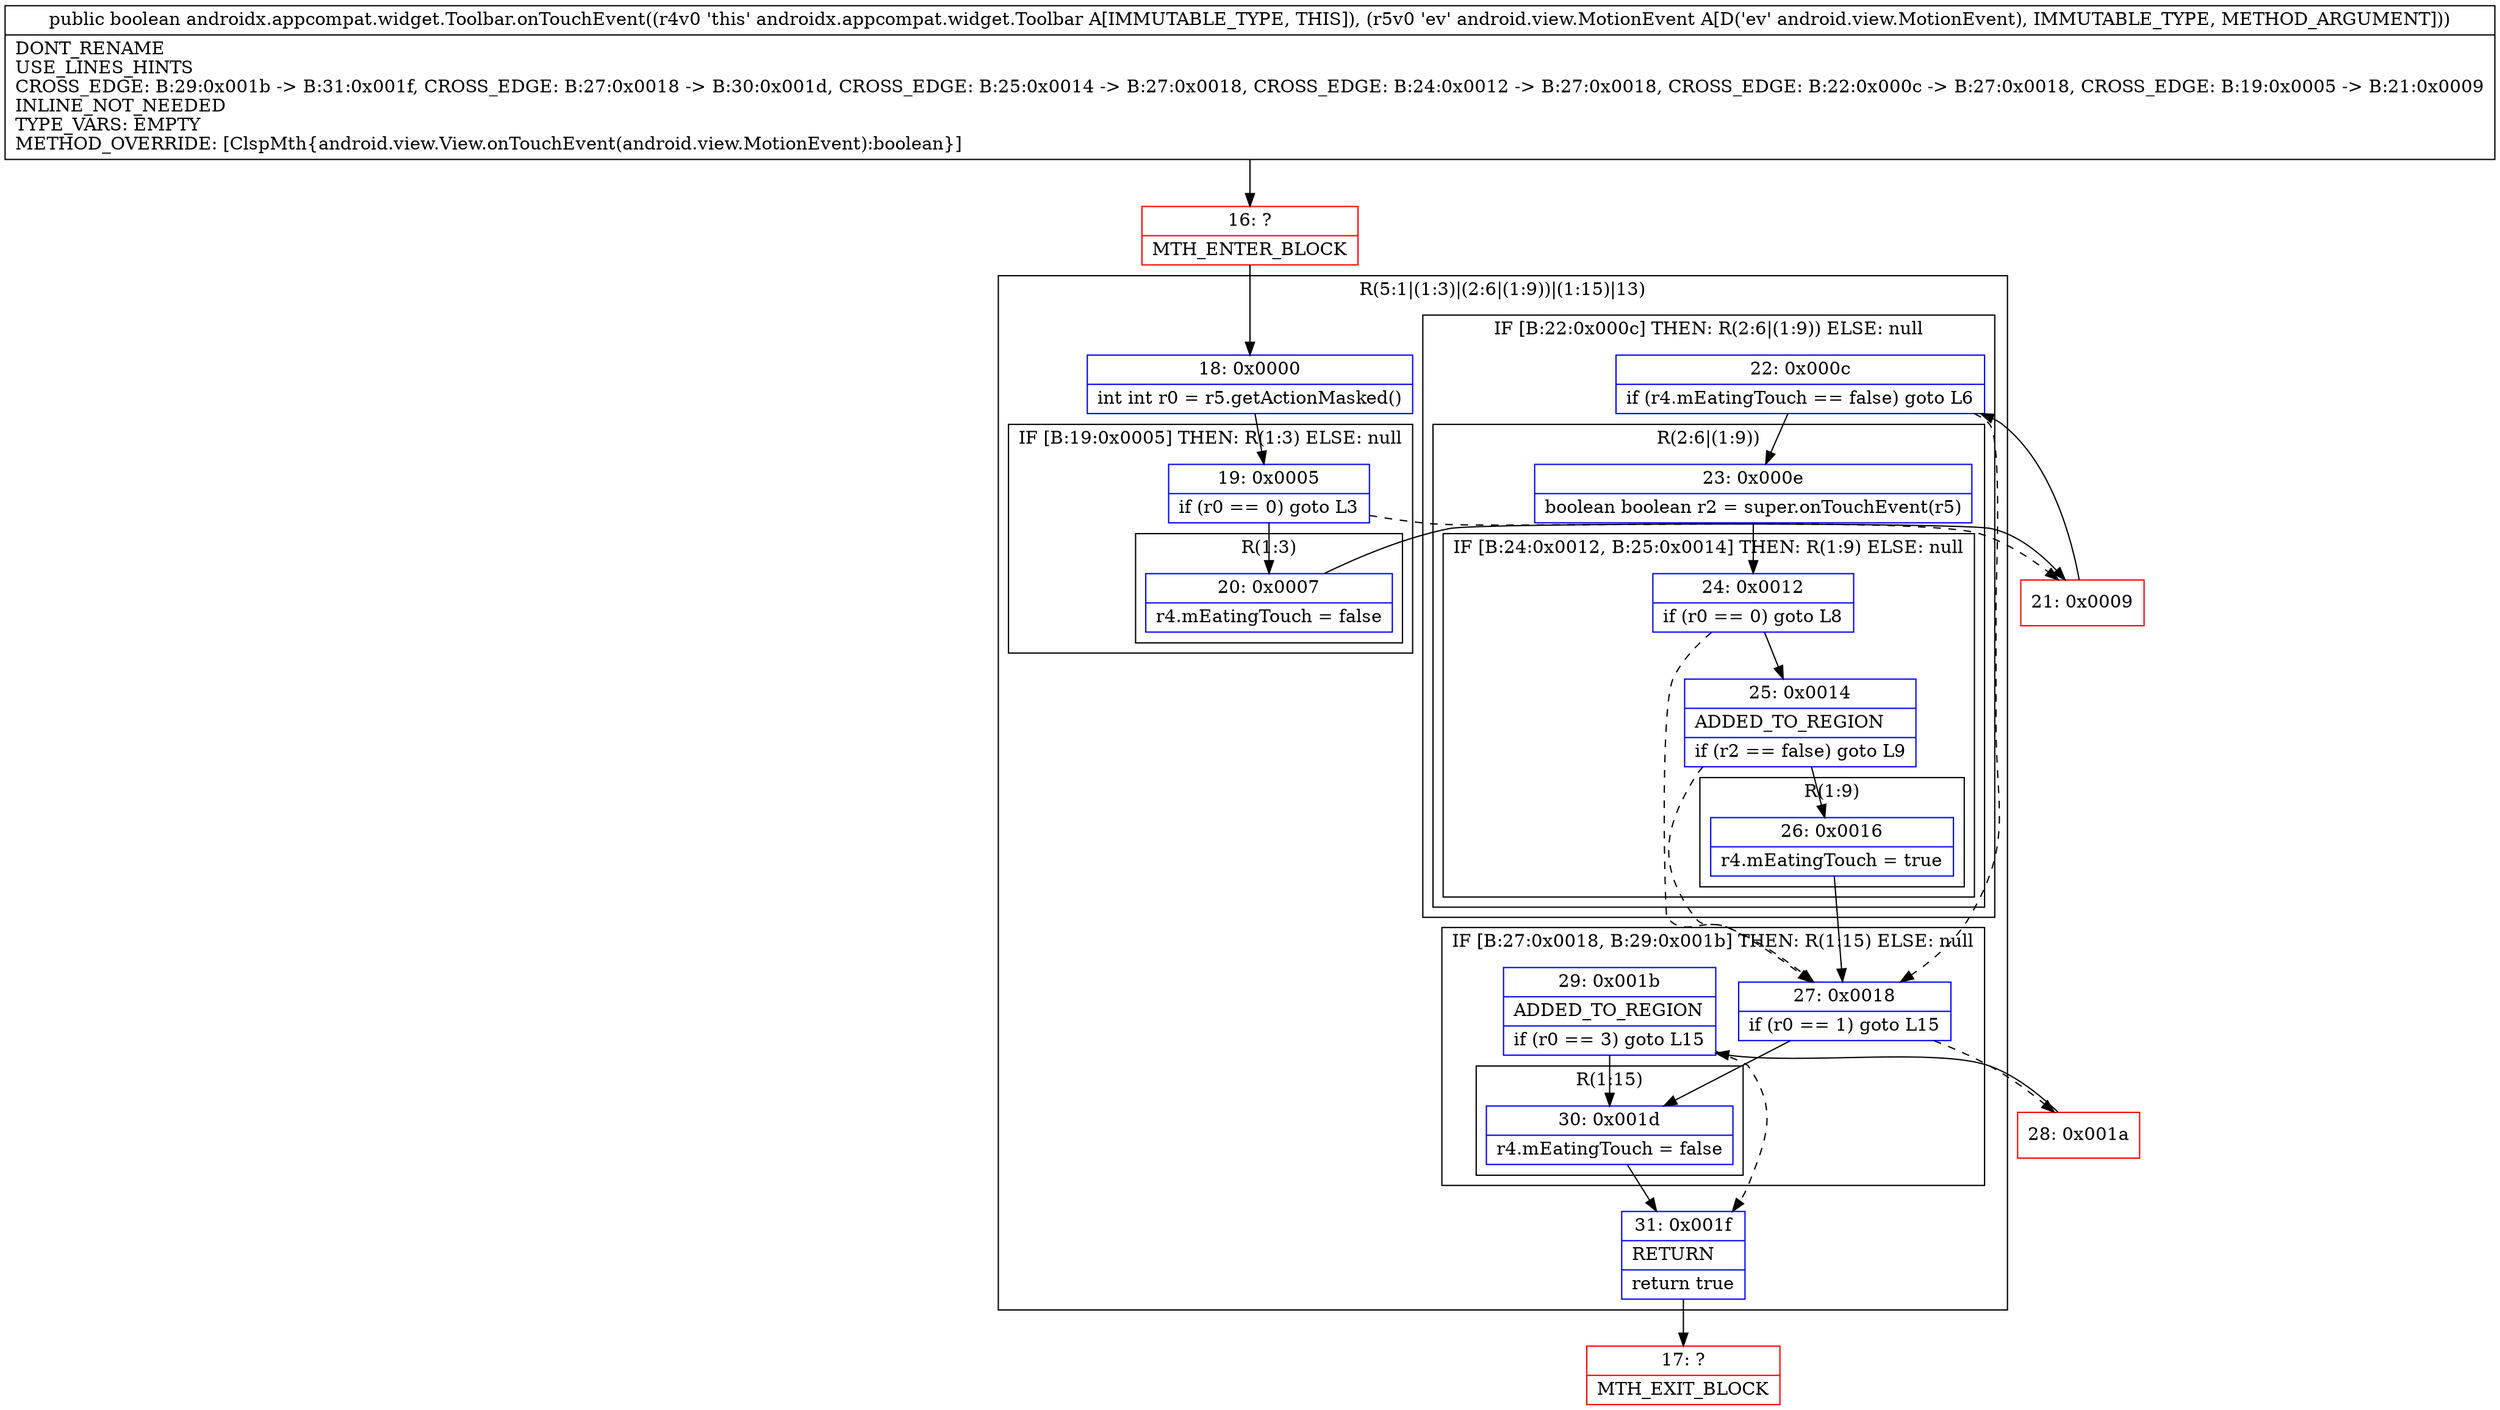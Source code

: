digraph "CFG forandroidx.appcompat.widget.Toolbar.onTouchEvent(Landroid\/view\/MotionEvent;)Z" {
subgraph cluster_Region_662061373 {
label = "R(5:1|(1:3)|(2:6|(1:9))|(1:15)|13)";
node [shape=record,color=blue];
Node_18 [shape=record,label="{18\:\ 0x0000|int int r0 = r5.getActionMasked()\l}"];
subgraph cluster_IfRegion_604058370 {
label = "IF [B:19:0x0005] THEN: R(1:3) ELSE: null";
node [shape=record,color=blue];
Node_19 [shape=record,label="{19\:\ 0x0005|if (r0 == 0) goto L3\l}"];
subgraph cluster_Region_1697357284 {
label = "R(1:3)";
node [shape=record,color=blue];
Node_20 [shape=record,label="{20\:\ 0x0007|r4.mEatingTouch = false\l}"];
}
}
subgraph cluster_IfRegion_1976002366 {
label = "IF [B:22:0x000c] THEN: R(2:6|(1:9)) ELSE: null";
node [shape=record,color=blue];
Node_22 [shape=record,label="{22\:\ 0x000c|if (r4.mEatingTouch == false) goto L6\l}"];
subgraph cluster_Region_667671431 {
label = "R(2:6|(1:9))";
node [shape=record,color=blue];
Node_23 [shape=record,label="{23\:\ 0x000e|boolean boolean r2 = super.onTouchEvent(r5)\l}"];
subgraph cluster_IfRegion_8392708 {
label = "IF [B:24:0x0012, B:25:0x0014] THEN: R(1:9) ELSE: null";
node [shape=record,color=blue];
Node_24 [shape=record,label="{24\:\ 0x0012|if (r0 == 0) goto L8\l}"];
Node_25 [shape=record,label="{25\:\ 0x0014|ADDED_TO_REGION\l|if (r2 == false) goto L9\l}"];
subgraph cluster_Region_593357190 {
label = "R(1:9)";
node [shape=record,color=blue];
Node_26 [shape=record,label="{26\:\ 0x0016|r4.mEatingTouch = true\l}"];
}
}
}
}
subgraph cluster_IfRegion_849419079 {
label = "IF [B:27:0x0018, B:29:0x001b] THEN: R(1:15) ELSE: null";
node [shape=record,color=blue];
Node_27 [shape=record,label="{27\:\ 0x0018|if (r0 == 1) goto L15\l}"];
Node_29 [shape=record,label="{29\:\ 0x001b|ADDED_TO_REGION\l|if (r0 == 3) goto L15\l}"];
subgraph cluster_Region_2112496663 {
label = "R(1:15)";
node [shape=record,color=blue];
Node_30 [shape=record,label="{30\:\ 0x001d|r4.mEatingTouch = false\l}"];
}
}
Node_31 [shape=record,label="{31\:\ 0x001f|RETURN\l|return true\l}"];
}
Node_16 [shape=record,color=red,label="{16\:\ ?|MTH_ENTER_BLOCK\l}"];
Node_21 [shape=record,color=red,label="{21\:\ 0x0009}"];
Node_28 [shape=record,color=red,label="{28\:\ 0x001a}"];
Node_17 [shape=record,color=red,label="{17\:\ ?|MTH_EXIT_BLOCK\l}"];
MethodNode[shape=record,label="{public boolean androidx.appcompat.widget.Toolbar.onTouchEvent((r4v0 'this' androidx.appcompat.widget.Toolbar A[IMMUTABLE_TYPE, THIS]), (r5v0 'ev' android.view.MotionEvent A[D('ev' android.view.MotionEvent), IMMUTABLE_TYPE, METHOD_ARGUMENT]))  | DONT_RENAME\lUSE_LINES_HINTS\lCROSS_EDGE: B:29:0x001b \-\> B:31:0x001f, CROSS_EDGE: B:27:0x0018 \-\> B:30:0x001d, CROSS_EDGE: B:25:0x0014 \-\> B:27:0x0018, CROSS_EDGE: B:24:0x0012 \-\> B:27:0x0018, CROSS_EDGE: B:22:0x000c \-\> B:27:0x0018, CROSS_EDGE: B:19:0x0005 \-\> B:21:0x0009\lINLINE_NOT_NEEDED\lTYPE_VARS: EMPTY\lMETHOD_OVERRIDE: [ClspMth\{android.view.View.onTouchEvent(android.view.MotionEvent):boolean\}]\l}"];
MethodNode -> Node_16;Node_18 -> Node_19;
Node_19 -> Node_20;
Node_19 -> Node_21[style=dashed];
Node_20 -> Node_21;
Node_22 -> Node_23;
Node_22 -> Node_27[style=dashed];
Node_23 -> Node_24;
Node_24 -> Node_25;
Node_24 -> Node_27[style=dashed];
Node_25 -> Node_26;
Node_25 -> Node_27[style=dashed];
Node_26 -> Node_27;
Node_27 -> Node_28[style=dashed];
Node_27 -> Node_30;
Node_29 -> Node_30;
Node_29 -> Node_31[style=dashed];
Node_30 -> Node_31;
Node_31 -> Node_17;
Node_16 -> Node_18;
Node_21 -> Node_22;
Node_28 -> Node_29;
}

